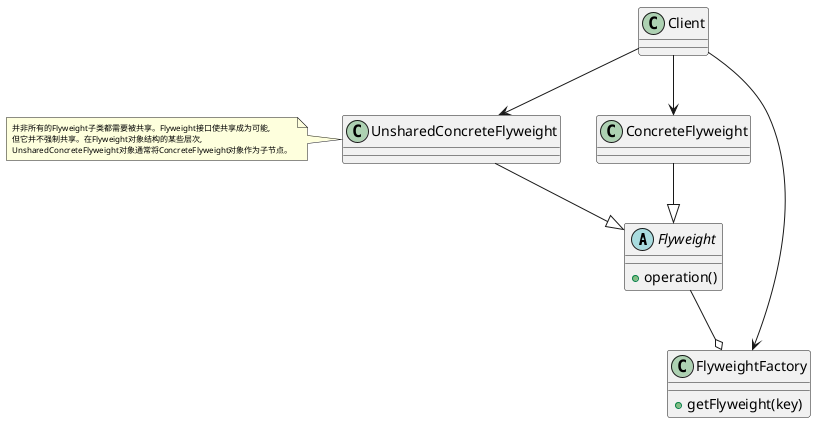 @startuml

abstract class Flyweight
class FlyweightFactory
class ConcreteFlyweight
class UnsharedConcreteFlyweight
note left: <size:8>并非所有的Flyweight子类都需要被共享。Flyweight接口使共享成为可能,\n<size:8>但它并不强制共享。在Flyweight对象结构的某些层次,\n<size:8>UnsharedConcreteFlyweight对象通常将ConcreteFlyweight对象作为子节点。
class Client

ConcreteFlyweight --|> Flyweight
UnsharedConcreteFlyweight --|> Flyweight

Flyweight --o FlyweightFactory

Client --> ConcreteFlyweight
Client --> UnsharedConcreteFlyweight
Client --> FlyweightFactory

abstract class Flyweight {
    +operation()
}

class FlyweightFactory {
    +getFlyweight(key)
}

@enduml